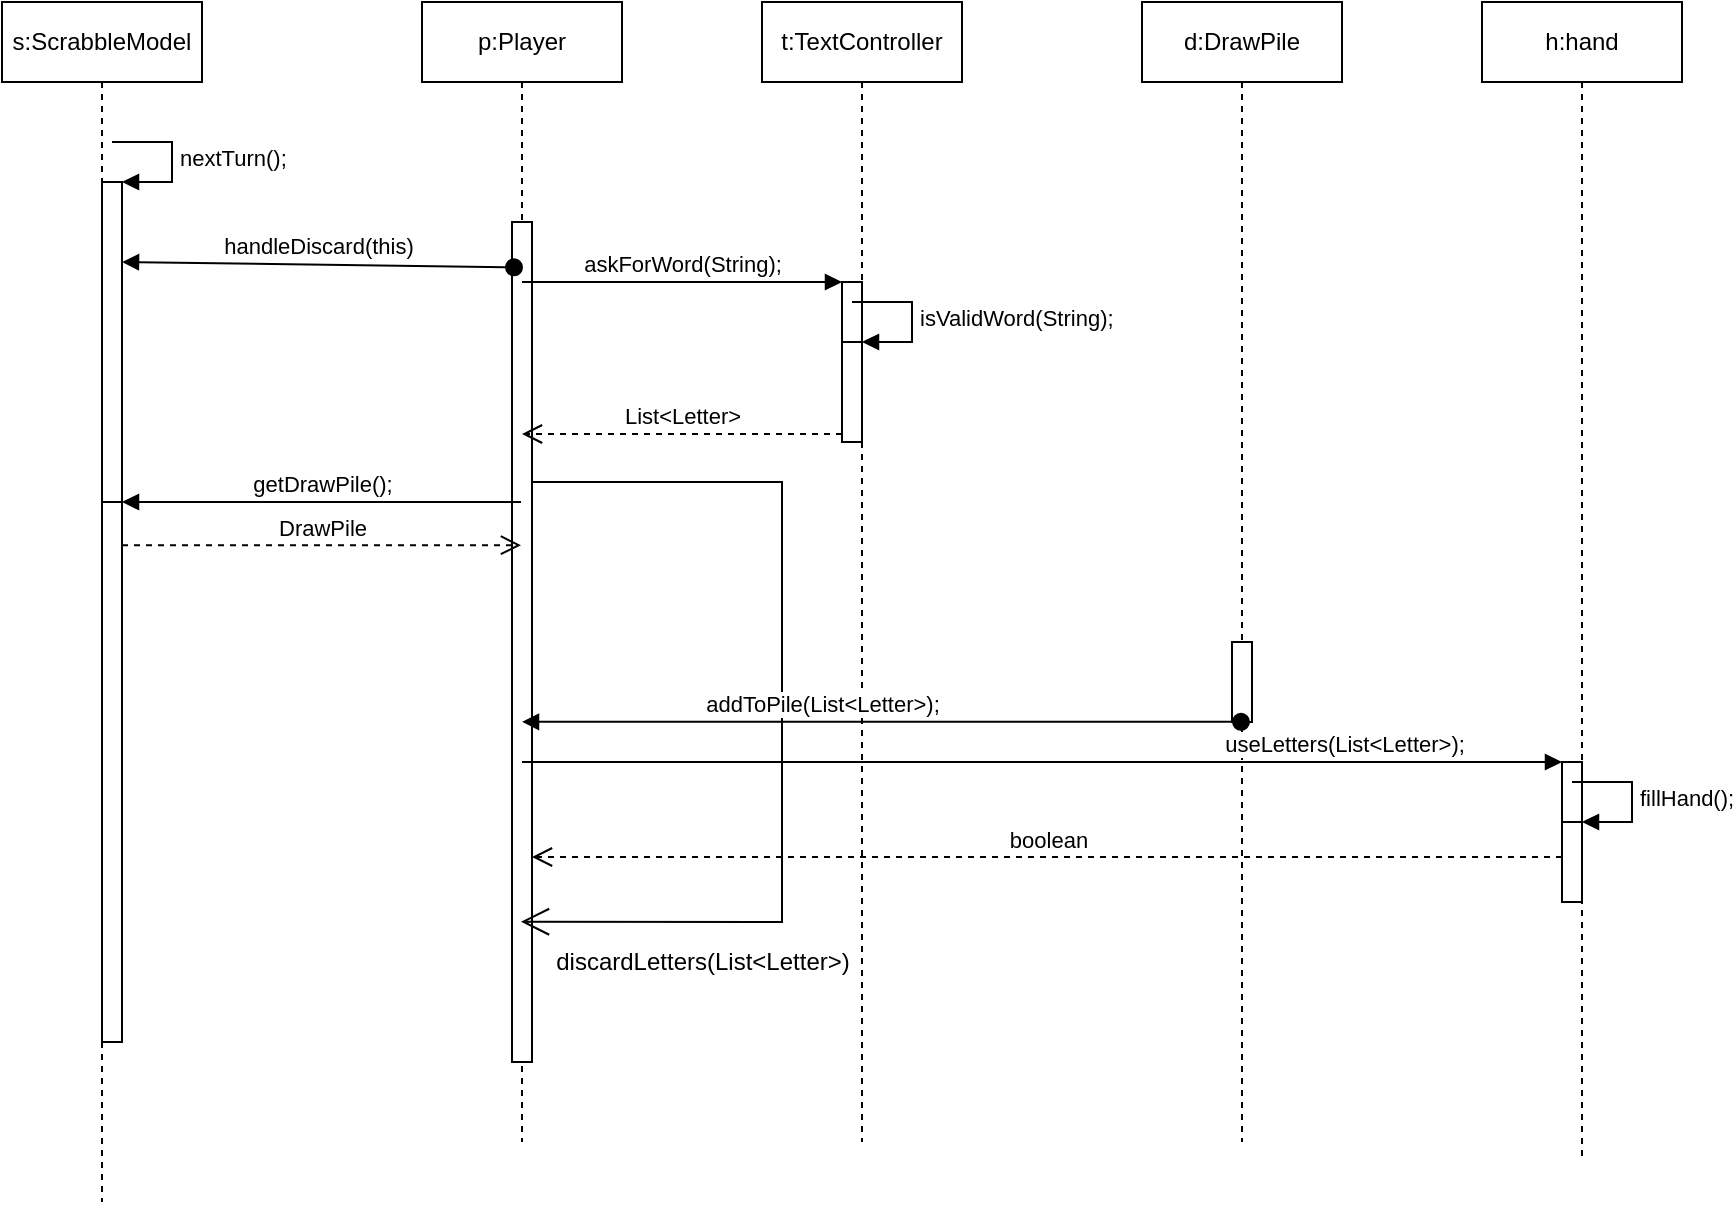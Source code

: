 <mxfile version="15.5.4" type="embed"><diagram id="im8FnF29LYtQz_ZG0Dxw" name="Page-1"><mxGraphModel dx="514" dy="492" grid="1" gridSize="10" guides="1" tooltips="1" connect="1" arrows="1" fold="1" page="1" pageScale="1" pageWidth="850" pageHeight="1100" math="0" shadow="0"><root><mxCell id="0"/><mxCell id="1" parent="0"/><mxCell id="2" value="s:ScrabbleModel" style="shape=umlLifeline;perimeter=lifelinePerimeter;whiteSpace=wrap;html=1;container=1;collapsible=0;recursiveResize=0;outlineConnect=0;" vertex="1" parent="1"><mxGeometry x="60" y="50" width="100" height="600" as="geometry"/></mxCell><mxCell id="3" value="" style="html=1;points=[];perimeter=orthogonalPerimeter;" vertex="1" parent="2"><mxGeometry x="50" y="90" width="10" height="160" as="geometry"/></mxCell><mxCell id="4" value="nextTurn();" style="edgeStyle=orthogonalEdgeStyle;html=1;align=left;spacingLeft=2;endArrow=block;rounded=0;entryX=1;entryY=0;" edge="1" parent="2" target="3"><mxGeometry relative="1" as="geometry"><mxPoint x="55" y="70" as="sourcePoint"/><Array as="points"><mxPoint x="85" y="70"/></Array></mxGeometry></mxCell><mxCell id="5" value="" style="html=1;points=[];perimeter=orthogonalPerimeter;" vertex="1" parent="2"><mxGeometry x="50" y="250" width="10" height="270" as="geometry"/></mxCell><mxCell id="6" value="p:Player" style="shape=umlLifeline;perimeter=lifelinePerimeter;whiteSpace=wrap;html=1;container=1;collapsible=0;recursiveResize=0;outlineConnect=0;" vertex="1" parent="1"><mxGeometry x="270" y="50" width="100" height="570" as="geometry"/></mxCell><mxCell id="7" value="" style="html=1;points=[];perimeter=orthogonalPerimeter;" vertex="1" parent="6"><mxGeometry x="45" y="110" width="10" height="420" as="geometry"/></mxCell><mxCell id="8" value="" style="endArrow=open;endFill=1;endSize=12;html=1;rounded=0;entryX=0.45;entryY=0.833;entryDx=0;entryDy=0;entryPerimeter=0;" edge="1" parent="6" source="7" target="7"><mxGeometry width="160" relative="1" as="geometry"><mxPoint x="55" y="250" as="sourcePoint"/><mxPoint x="180" y="240" as="targetPoint"/><Array as="points"><mxPoint x="180" y="240"/><mxPoint x="180" y="250"/><mxPoint x="180" y="460"/></Array></mxGeometry></mxCell><mxCell id="9" value="handleDiscard(this)" style="html=1;verticalAlign=bottom;startArrow=oval;startFill=1;endArrow=block;startSize=8;rounded=0;exitX=0.1;exitY=0.054;exitDx=0;exitDy=0;exitPerimeter=0;" edge="1" parent="1" source="7"><mxGeometry width="60" relative="1" as="geometry"><mxPoint x="410" y="230" as="sourcePoint"/><mxPoint x="120" y="180" as="targetPoint"/></mxGeometry></mxCell><mxCell id="10" value="t:TextController" style="shape=umlLifeline;perimeter=lifelinePerimeter;whiteSpace=wrap;html=1;container=1;collapsible=0;recursiveResize=0;outlineConnect=0;" vertex="1" parent="1"><mxGeometry x="440" y="50" width="100" height="570" as="geometry"/></mxCell><mxCell id="11" value="" style="html=1;points=[];perimeter=orthogonalPerimeter;" vertex="1" parent="10"><mxGeometry x="40" y="140" width="10" height="80" as="geometry"/></mxCell><mxCell id="12" value="" style="html=1;points=[];perimeter=orthogonalPerimeter;" vertex="1" parent="10"><mxGeometry x="40" y="170" width="10" height="50" as="geometry"/></mxCell><mxCell id="13" value="isValidWord(String);" style="edgeStyle=orthogonalEdgeStyle;html=1;align=left;spacingLeft=2;endArrow=block;rounded=0;entryX=1;entryY=0;" edge="1" parent="10" target="12"><mxGeometry relative="1" as="geometry"><mxPoint x="45" y="150" as="sourcePoint"/><Array as="points"><mxPoint x="75" y="150"/></Array></mxGeometry></mxCell><mxCell id="14" value="discardLetters(List&amp;lt;Letter&amp;gt;)" style="text;html=1;align=center;verticalAlign=middle;resizable=0;points=[];autosize=1;strokeColor=none;fillColor=none;rotation=0;" vertex="1" parent="10"><mxGeometry x="-110" y="470" width="160" height="20" as="geometry"/></mxCell><mxCell id="15" value="askForWord(String);" style="html=1;verticalAlign=bottom;endArrow=block;entryX=0;entryY=0;rounded=0;" edge="1" parent="1" source="6" target="11"><mxGeometry relative="1" as="geometry"><mxPoint x="410" y="190" as="sourcePoint"/></mxGeometry></mxCell><mxCell id="16" value="List&amp;lt;Letter&amp;gt;" style="html=1;verticalAlign=bottom;endArrow=open;dashed=1;endSize=8;exitX=0;exitY=0.95;rounded=0;" edge="1" parent="1" source="11" target="6"><mxGeometry relative="1" as="geometry"><mxPoint x="410" y="266" as="targetPoint"/></mxGeometry></mxCell><mxCell id="17" value="getDrawPile();" style="html=1;verticalAlign=bottom;endArrow=block;entryX=1;entryY=0;rounded=0;" edge="1" parent="1" source="6" target="5"><mxGeometry relative="1" as="geometry"><mxPoint x="180" y="300" as="sourcePoint"/></mxGeometry></mxCell><mxCell id="18" value="DrawPile" style="html=1;verticalAlign=bottom;endArrow=open;dashed=1;endSize=8;exitX=1;exitY=0.08;rounded=0;exitDx=0;exitDy=0;exitPerimeter=0;" edge="1" parent="1" source="5" target="6"><mxGeometry relative="1" as="geometry"><mxPoint x="180" y="357" as="targetPoint"/></mxGeometry></mxCell><mxCell id="19" value="d:DrawPile" style="shape=umlLifeline;perimeter=lifelinePerimeter;whiteSpace=wrap;html=1;container=1;collapsible=0;recursiveResize=0;outlineConnect=0;" vertex="1" parent="1"><mxGeometry x="630" y="50" width="100" height="570" as="geometry"/></mxCell><mxCell id="20" value="" style="html=1;points=[];perimeter=orthogonalPerimeter;" vertex="1" parent="19"><mxGeometry x="45" y="320" width="10" height="40" as="geometry"/></mxCell><mxCell id="21" value="addToPile(List&amp;lt;Letter&amp;gt;);" style="html=1;verticalAlign=bottom;startArrow=oval;endArrow=block;startSize=8;rounded=0;entryX=0.5;entryY=0.595;entryDx=0;entryDy=0;entryPerimeter=0;" edge="1" parent="1" source="19" target="7"><mxGeometry x="0.166" relative="1" as="geometry"><mxPoint x="640" y="380" as="sourcePoint"/><mxPoint x="610" y="380" as="targetPoint"/><mxPoint as="offset"/></mxGeometry></mxCell><mxCell id="22" value="h:hand" style="shape=umlLifeline;perimeter=lifelinePerimeter;whiteSpace=wrap;html=1;container=1;collapsible=0;recursiveResize=0;outlineConnect=0;" vertex="1" parent="1"><mxGeometry x="800" y="50" width="100" height="580" as="geometry"/></mxCell><mxCell id="23" value="" style="html=1;points=[];perimeter=orthogonalPerimeter;" vertex="1" parent="22"><mxGeometry x="40" y="380" width="10" height="50" as="geometry"/></mxCell><mxCell id="24" value="" style="html=1;points=[];perimeter=orthogonalPerimeter;" vertex="1" parent="22"><mxGeometry x="40" y="410" width="10" height="40" as="geometry"/></mxCell><mxCell id="25" value="fillHand();" style="edgeStyle=orthogonalEdgeStyle;html=1;align=left;spacingLeft=2;endArrow=block;rounded=0;entryX=1;entryY=0;" edge="1" parent="22" target="24"><mxGeometry relative="1" as="geometry"><mxPoint x="45" y="390" as="sourcePoint"/><Array as="points"><mxPoint x="75" y="390"/></Array></mxGeometry></mxCell><mxCell id="26" value="useLetters(List&amp;lt;Letter&amp;gt;);" style="html=1;verticalAlign=bottom;endArrow=block;entryX=0;entryY=0;rounded=0;" edge="1" parent="1" source="6" target="23"><mxGeometry x="0.577" relative="1" as="geometry"><mxPoint x="390" y="420" as="sourcePoint"/><mxPoint x="1" as="offset"/></mxGeometry></mxCell><mxCell id="27" value="boolean" style="html=1;verticalAlign=bottom;endArrow=open;dashed=1;endSize=8;exitX=0;exitY=0.95;rounded=0;" edge="1" parent="1" source="23" target="7"><mxGeometry relative="1" as="geometry"><mxPoint x="570" y="449" as="targetPoint"/></mxGeometry></mxCell></root></mxGraphModel></diagram></mxfile>